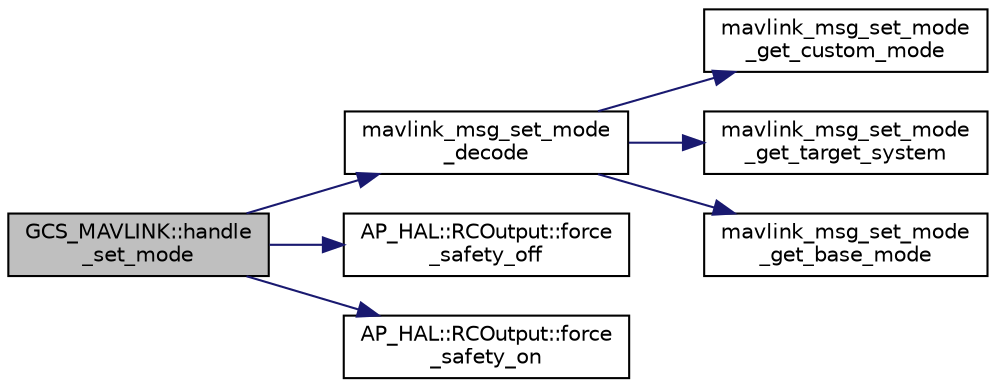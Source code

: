 digraph "GCS_MAVLINK::handle_set_mode"
{
 // INTERACTIVE_SVG=YES
  edge [fontname="Helvetica",fontsize="10",labelfontname="Helvetica",labelfontsize="10"];
  node [fontname="Helvetica",fontsize="10",shape=record];
  rankdir="LR";
  Node1 [label="GCS_MAVLINK::handle\l_set_mode",height=0.2,width=0.4,color="black", fillcolor="grey75", style="filled", fontcolor="black"];
  Node1 -> Node2 [color="midnightblue",fontsize="10",style="solid",fontname="Helvetica"];
  Node2 [label="mavlink_msg_set_mode\l_decode",height=0.2,width=0.4,color="black", fillcolor="white", style="filled",URL="$mavlink__msg__set__mode_8h.html#a18ffb48ae51f7128753bb91cc7ced9d8",tooltip="Decode a set_mode message into a struct. "];
  Node2 -> Node3 [color="midnightblue",fontsize="10",style="solid",fontname="Helvetica"];
  Node3 [label="mavlink_msg_set_mode\l_get_custom_mode",height=0.2,width=0.4,color="black", fillcolor="white", style="filled",URL="$mavlink__msg__set__mode_8h.html#a85ba55d9647280a436b75e850d0aec13",tooltip="Get field custom_mode from set_mode message. "];
  Node2 -> Node4 [color="midnightblue",fontsize="10",style="solid",fontname="Helvetica"];
  Node4 [label="mavlink_msg_set_mode\l_get_target_system",height=0.2,width=0.4,color="black", fillcolor="white", style="filled",URL="$mavlink__msg__set__mode_8h.html#a7d367c4cd9fadb093d9919c5bd0e7af7",tooltip="Send a set_mode message. "];
  Node2 -> Node5 [color="midnightblue",fontsize="10",style="solid",fontname="Helvetica"];
  Node5 [label="mavlink_msg_set_mode\l_get_base_mode",height=0.2,width=0.4,color="black", fillcolor="white", style="filled",URL="$mavlink__msg__set__mode_8h.html#a52e9176db9c1895da52d5877baa4f1da",tooltip="Get field base_mode from set_mode message. "];
  Node1 -> Node6 [color="midnightblue",fontsize="10",style="solid",fontname="Helvetica"];
  Node6 [label="AP_HAL::RCOutput::force\l_safety_off",height=0.2,width=0.4,color="black", fillcolor="white", style="filled",URL="$classAP__HAL_1_1RCOutput.html#afb075a7e5438b6f0bae228e0b6be0cc2"];
  Node1 -> Node7 [color="midnightblue",fontsize="10",style="solid",fontname="Helvetica"];
  Node7 [label="AP_HAL::RCOutput::force\l_safety_on",height=0.2,width=0.4,color="black", fillcolor="white", style="filled",URL="$classAP__HAL_1_1RCOutput.html#a6852e3aa22747f045dc71972e97d7de6"];
}
